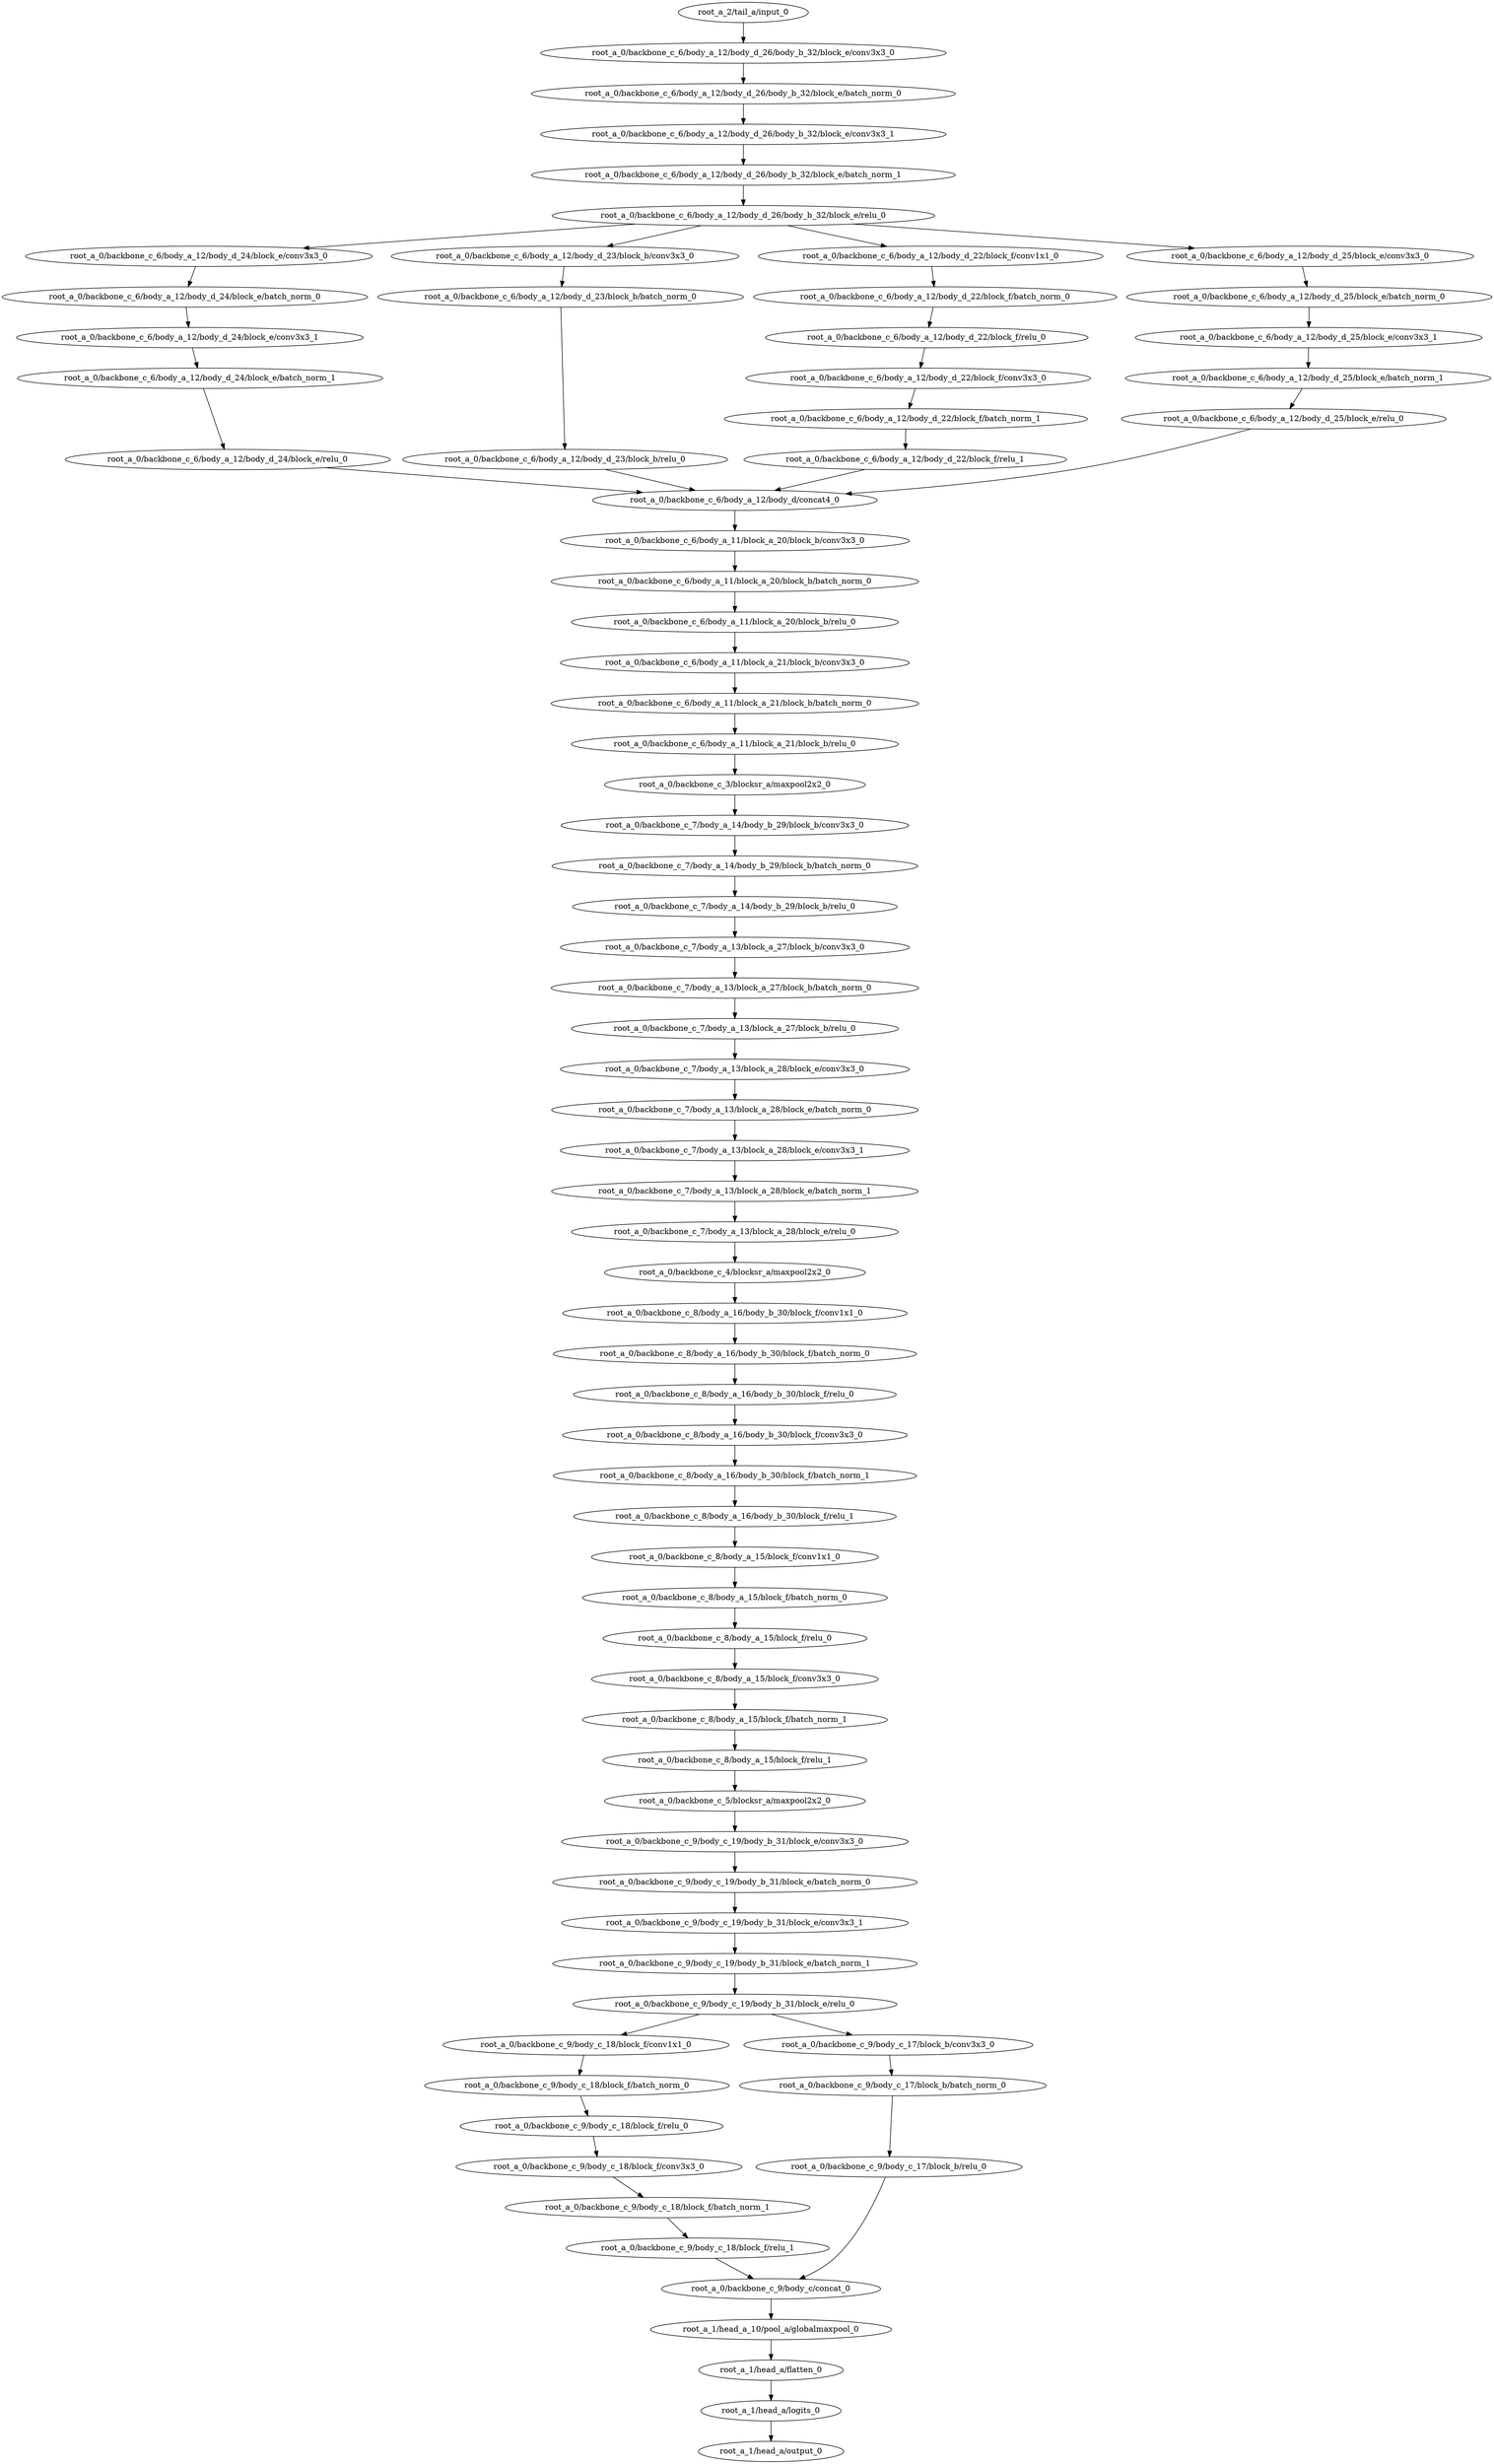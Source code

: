 digraph root_a {
	"root_a_2/tail_a/input_0"
	"root_a_0/backbone_c_6/body_a_12/body_d_26/body_b_32/block_e/conv3x3_0"
	"root_a_0/backbone_c_6/body_a_12/body_d_26/body_b_32/block_e/batch_norm_0"
	"root_a_0/backbone_c_6/body_a_12/body_d_26/body_b_32/block_e/conv3x3_1"
	"root_a_0/backbone_c_6/body_a_12/body_d_26/body_b_32/block_e/batch_norm_1"
	"root_a_0/backbone_c_6/body_a_12/body_d_26/body_b_32/block_e/relu_0"
	"root_a_0/backbone_c_6/body_a_12/body_d_24/block_e/conv3x3_0"
	"root_a_0/backbone_c_6/body_a_12/body_d_24/block_e/batch_norm_0"
	"root_a_0/backbone_c_6/body_a_12/body_d_24/block_e/conv3x3_1"
	"root_a_0/backbone_c_6/body_a_12/body_d_24/block_e/batch_norm_1"
	"root_a_0/backbone_c_6/body_a_12/body_d_24/block_e/relu_0"
	"root_a_0/backbone_c_6/body_a_12/body_d_23/block_b/conv3x3_0"
	"root_a_0/backbone_c_6/body_a_12/body_d_23/block_b/batch_norm_0"
	"root_a_0/backbone_c_6/body_a_12/body_d_23/block_b/relu_0"
	"root_a_0/backbone_c_6/body_a_12/body_d_22/block_f/conv1x1_0"
	"root_a_0/backbone_c_6/body_a_12/body_d_22/block_f/batch_norm_0"
	"root_a_0/backbone_c_6/body_a_12/body_d_22/block_f/relu_0"
	"root_a_0/backbone_c_6/body_a_12/body_d_22/block_f/conv3x3_0"
	"root_a_0/backbone_c_6/body_a_12/body_d_22/block_f/batch_norm_1"
	"root_a_0/backbone_c_6/body_a_12/body_d_22/block_f/relu_1"
	"root_a_0/backbone_c_6/body_a_12/body_d_25/block_e/conv3x3_0"
	"root_a_0/backbone_c_6/body_a_12/body_d_25/block_e/batch_norm_0"
	"root_a_0/backbone_c_6/body_a_12/body_d_25/block_e/conv3x3_1"
	"root_a_0/backbone_c_6/body_a_12/body_d_25/block_e/batch_norm_1"
	"root_a_0/backbone_c_6/body_a_12/body_d_25/block_e/relu_0"
	"root_a_0/backbone_c_6/body_a_12/body_d/concat4_0"
	"root_a_0/backbone_c_6/body_a_11/block_a_20/block_b/conv3x3_0"
	"root_a_0/backbone_c_6/body_a_11/block_a_20/block_b/batch_norm_0"
	"root_a_0/backbone_c_6/body_a_11/block_a_20/block_b/relu_0"
	"root_a_0/backbone_c_6/body_a_11/block_a_21/block_b/conv3x3_0"
	"root_a_0/backbone_c_6/body_a_11/block_a_21/block_b/batch_norm_0"
	"root_a_0/backbone_c_6/body_a_11/block_a_21/block_b/relu_0"
	"root_a_0/backbone_c_3/blocksr_a/maxpool2x2_0"
	"root_a_0/backbone_c_7/body_a_14/body_b_29/block_b/conv3x3_0"
	"root_a_0/backbone_c_7/body_a_14/body_b_29/block_b/batch_norm_0"
	"root_a_0/backbone_c_7/body_a_14/body_b_29/block_b/relu_0"
	"root_a_0/backbone_c_7/body_a_13/block_a_27/block_b/conv3x3_0"
	"root_a_0/backbone_c_7/body_a_13/block_a_27/block_b/batch_norm_0"
	"root_a_0/backbone_c_7/body_a_13/block_a_27/block_b/relu_0"
	"root_a_0/backbone_c_7/body_a_13/block_a_28/block_e/conv3x3_0"
	"root_a_0/backbone_c_7/body_a_13/block_a_28/block_e/batch_norm_0"
	"root_a_0/backbone_c_7/body_a_13/block_a_28/block_e/conv3x3_1"
	"root_a_0/backbone_c_7/body_a_13/block_a_28/block_e/batch_norm_1"
	"root_a_0/backbone_c_7/body_a_13/block_a_28/block_e/relu_0"
	"root_a_0/backbone_c_4/blocksr_a/maxpool2x2_0"
	"root_a_0/backbone_c_8/body_a_16/body_b_30/block_f/conv1x1_0"
	"root_a_0/backbone_c_8/body_a_16/body_b_30/block_f/batch_norm_0"
	"root_a_0/backbone_c_8/body_a_16/body_b_30/block_f/relu_0"
	"root_a_0/backbone_c_8/body_a_16/body_b_30/block_f/conv3x3_0"
	"root_a_0/backbone_c_8/body_a_16/body_b_30/block_f/batch_norm_1"
	"root_a_0/backbone_c_8/body_a_16/body_b_30/block_f/relu_1"
	"root_a_0/backbone_c_8/body_a_15/block_f/conv1x1_0"
	"root_a_0/backbone_c_8/body_a_15/block_f/batch_norm_0"
	"root_a_0/backbone_c_8/body_a_15/block_f/relu_0"
	"root_a_0/backbone_c_8/body_a_15/block_f/conv3x3_0"
	"root_a_0/backbone_c_8/body_a_15/block_f/batch_norm_1"
	"root_a_0/backbone_c_8/body_a_15/block_f/relu_1"
	"root_a_0/backbone_c_5/blocksr_a/maxpool2x2_0"
	"root_a_0/backbone_c_9/body_c_19/body_b_31/block_e/conv3x3_0"
	"root_a_0/backbone_c_9/body_c_19/body_b_31/block_e/batch_norm_0"
	"root_a_0/backbone_c_9/body_c_19/body_b_31/block_e/conv3x3_1"
	"root_a_0/backbone_c_9/body_c_19/body_b_31/block_e/batch_norm_1"
	"root_a_0/backbone_c_9/body_c_19/body_b_31/block_e/relu_0"
	"root_a_0/backbone_c_9/body_c_18/block_f/conv1x1_0"
	"root_a_0/backbone_c_9/body_c_18/block_f/batch_norm_0"
	"root_a_0/backbone_c_9/body_c_18/block_f/relu_0"
	"root_a_0/backbone_c_9/body_c_18/block_f/conv3x3_0"
	"root_a_0/backbone_c_9/body_c_18/block_f/batch_norm_1"
	"root_a_0/backbone_c_9/body_c_18/block_f/relu_1"
	"root_a_0/backbone_c_9/body_c_17/block_b/conv3x3_0"
	"root_a_0/backbone_c_9/body_c_17/block_b/batch_norm_0"
	"root_a_0/backbone_c_9/body_c_17/block_b/relu_0"
	"root_a_0/backbone_c_9/body_c/concat_0"
	"root_a_1/head_a_10/pool_a/globalmaxpool_0"
	"root_a_1/head_a/flatten_0"
	"root_a_1/head_a/logits_0"
	"root_a_1/head_a/output_0"

	"root_a_2/tail_a/input_0" -> "root_a_0/backbone_c_6/body_a_12/body_d_26/body_b_32/block_e/conv3x3_0"
	"root_a_0/backbone_c_6/body_a_12/body_d_26/body_b_32/block_e/conv3x3_0" -> "root_a_0/backbone_c_6/body_a_12/body_d_26/body_b_32/block_e/batch_norm_0"
	"root_a_0/backbone_c_6/body_a_12/body_d_26/body_b_32/block_e/batch_norm_0" -> "root_a_0/backbone_c_6/body_a_12/body_d_26/body_b_32/block_e/conv3x3_1"
	"root_a_0/backbone_c_6/body_a_12/body_d_26/body_b_32/block_e/conv3x3_1" -> "root_a_0/backbone_c_6/body_a_12/body_d_26/body_b_32/block_e/batch_norm_1"
	"root_a_0/backbone_c_6/body_a_12/body_d_26/body_b_32/block_e/batch_norm_1" -> "root_a_0/backbone_c_6/body_a_12/body_d_26/body_b_32/block_e/relu_0"
	"root_a_0/backbone_c_6/body_a_12/body_d_26/body_b_32/block_e/relu_0" -> "root_a_0/backbone_c_6/body_a_12/body_d_24/block_e/conv3x3_0"
	"root_a_0/backbone_c_6/body_a_12/body_d_24/block_e/conv3x3_0" -> "root_a_0/backbone_c_6/body_a_12/body_d_24/block_e/batch_norm_0"
	"root_a_0/backbone_c_6/body_a_12/body_d_24/block_e/batch_norm_0" -> "root_a_0/backbone_c_6/body_a_12/body_d_24/block_e/conv3x3_1"
	"root_a_0/backbone_c_6/body_a_12/body_d_24/block_e/conv3x3_1" -> "root_a_0/backbone_c_6/body_a_12/body_d_24/block_e/batch_norm_1"
	"root_a_0/backbone_c_6/body_a_12/body_d_24/block_e/batch_norm_1" -> "root_a_0/backbone_c_6/body_a_12/body_d_24/block_e/relu_0"
	"root_a_0/backbone_c_6/body_a_12/body_d_26/body_b_32/block_e/relu_0" -> "root_a_0/backbone_c_6/body_a_12/body_d_23/block_b/conv3x3_0"
	"root_a_0/backbone_c_6/body_a_12/body_d_23/block_b/conv3x3_0" -> "root_a_0/backbone_c_6/body_a_12/body_d_23/block_b/batch_norm_0"
	"root_a_0/backbone_c_6/body_a_12/body_d_23/block_b/batch_norm_0" -> "root_a_0/backbone_c_6/body_a_12/body_d_23/block_b/relu_0"
	"root_a_0/backbone_c_6/body_a_12/body_d_26/body_b_32/block_e/relu_0" -> "root_a_0/backbone_c_6/body_a_12/body_d_22/block_f/conv1x1_0"
	"root_a_0/backbone_c_6/body_a_12/body_d_22/block_f/conv1x1_0" -> "root_a_0/backbone_c_6/body_a_12/body_d_22/block_f/batch_norm_0"
	"root_a_0/backbone_c_6/body_a_12/body_d_22/block_f/batch_norm_0" -> "root_a_0/backbone_c_6/body_a_12/body_d_22/block_f/relu_0"
	"root_a_0/backbone_c_6/body_a_12/body_d_22/block_f/relu_0" -> "root_a_0/backbone_c_6/body_a_12/body_d_22/block_f/conv3x3_0"
	"root_a_0/backbone_c_6/body_a_12/body_d_22/block_f/conv3x3_0" -> "root_a_0/backbone_c_6/body_a_12/body_d_22/block_f/batch_norm_1"
	"root_a_0/backbone_c_6/body_a_12/body_d_22/block_f/batch_norm_1" -> "root_a_0/backbone_c_6/body_a_12/body_d_22/block_f/relu_1"
	"root_a_0/backbone_c_6/body_a_12/body_d_26/body_b_32/block_e/relu_0" -> "root_a_0/backbone_c_6/body_a_12/body_d_25/block_e/conv3x3_0"
	"root_a_0/backbone_c_6/body_a_12/body_d_25/block_e/conv3x3_0" -> "root_a_0/backbone_c_6/body_a_12/body_d_25/block_e/batch_norm_0"
	"root_a_0/backbone_c_6/body_a_12/body_d_25/block_e/batch_norm_0" -> "root_a_0/backbone_c_6/body_a_12/body_d_25/block_e/conv3x3_1"
	"root_a_0/backbone_c_6/body_a_12/body_d_25/block_e/conv3x3_1" -> "root_a_0/backbone_c_6/body_a_12/body_d_25/block_e/batch_norm_1"
	"root_a_0/backbone_c_6/body_a_12/body_d_25/block_e/batch_norm_1" -> "root_a_0/backbone_c_6/body_a_12/body_d_25/block_e/relu_0"
	"root_a_0/backbone_c_6/body_a_12/body_d_24/block_e/relu_0" -> "root_a_0/backbone_c_6/body_a_12/body_d/concat4_0"
	"root_a_0/backbone_c_6/body_a_12/body_d_23/block_b/relu_0" -> "root_a_0/backbone_c_6/body_a_12/body_d/concat4_0"
	"root_a_0/backbone_c_6/body_a_12/body_d_22/block_f/relu_1" -> "root_a_0/backbone_c_6/body_a_12/body_d/concat4_0"
	"root_a_0/backbone_c_6/body_a_12/body_d_25/block_e/relu_0" -> "root_a_0/backbone_c_6/body_a_12/body_d/concat4_0"
	"root_a_0/backbone_c_6/body_a_12/body_d/concat4_0" -> "root_a_0/backbone_c_6/body_a_11/block_a_20/block_b/conv3x3_0"
	"root_a_0/backbone_c_6/body_a_11/block_a_20/block_b/conv3x3_0" -> "root_a_0/backbone_c_6/body_a_11/block_a_20/block_b/batch_norm_0"
	"root_a_0/backbone_c_6/body_a_11/block_a_20/block_b/batch_norm_0" -> "root_a_0/backbone_c_6/body_a_11/block_a_20/block_b/relu_0"
	"root_a_0/backbone_c_6/body_a_11/block_a_20/block_b/relu_0" -> "root_a_0/backbone_c_6/body_a_11/block_a_21/block_b/conv3x3_0"
	"root_a_0/backbone_c_6/body_a_11/block_a_21/block_b/conv3x3_0" -> "root_a_0/backbone_c_6/body_a_11/block_a_21/block_b/batch_norm_0"
	"root_a_0/backbone_c_6/body_a_11/block_a_21/block_b/batch_norm_0" -> "root_a_0/backbone_c_6/body_a_11/block_a_21/block_b/relu_0"
	"root_a_0/backbone_c_6/body_a_11/block_a_21/block_b/relu_0" -> "root_a_0/backbone_c_3/blocksr_a/maxpool2x2_0"
	"root_a_0/backbone_c_3/blocksr_a/maxpool2x2_0" -> "root_a_0/backbone_c_7/body_a_14/body_b_29/block_b/conv3x3_0"
	"root_a_0/backbone_c_7/body_a_14/body_b_29/block_b/conv3x3_0" -> "root_a_0/backbone_c_7/body_a_14/body_b_29/block_b/batch_norm_0"
	"root_a_0/backbone_c_7/body_a_14/body_b_29/block_b/batch_norm_0" -> "root_a_0/backbone_c_7/body_a_14/body_b_29/block_b/relu_0"
	"root_a_0/backbone_c_7/body_a_14/body_b_29/block_b/relu_0" -> "root_a_0/backbone_c_7/body_a_13/block_a_27/block_b/conv3x3_0"
	"root_a_0/backbone_c_7/body_a_13/block_a_27/block_b/conv3x3_0" -> "root_a_0/backbone_c_7/body_a_13/block_a_27/block_b/batch_norm_0"
	"root_a_0/backbone_c_7/body_a_13/block_a_27/block_b/batch_norm_0" -> "root_a_0/backbone_c_7/body_a_13/block_a_27/block_b/relu_0"
	"root_a_0/backbone_c_7/body_a_13/block_a_27/block_b/relu_0" -> "root_a_0/backbone_c_7/body_a_13/block_a_28/block_e/conv3x3_0"
	"root_a_0/backbone_c_7/body_a_13/block_a_28/block_e/conv3x3_0" -> "root_a_0/backbone_c_7/body_a_13/block_a_28/block_e/batch_norm_0"
	"root_a_0/backbone_c_7/body_a_13/block_a_28/block_e/batch_norm_0" -> "root_a_0/backbone_c_7/body_a_13/block_a_28/block_e/conv3x3_1"
	"root_a_0/backbone_c_7/body_a_13/block_a_28/block_e/conv3x3_1" -> "root_a_0/backbone_c_7/body_a_13/block_a_28/block_e/batch_norm_1"
	"root_a_0/backbone_c_7/body_a_13/block_a_28/block_e/batch_norm_1" -> "root_a_0/backbone_c_7/body_a_13/block_a_28/block_e/relu_0"
	"root_a_0/backbone_c_7/body_a_13/block_a_28/block_e/relu_0" -> "root_a_0/backbone_c_4/blocksr_a/maxpool2x2_0"
	"root_a_0/backbone_c_4/blocksr_a/maxpool2x2_0" -> "root_a_0/backbone_c_8/body_a_16/body_b_30/block_f/conv1x1_0"
	"root_a_0/backbone_c_8/body_a_16/body_b_30/block_f/conv1x1_0" -> "root_a_0/backbone_c_8/body_a_16/body_b_30/block_f/batch_norm_0"
	"root_a_0/backbone_c_8/body_a_16/body_b_30/block_f/batch_norm_0" -> "root_a_0/backbone_c_8/body_a_16/body_b_30/block_f/relu_0"
	"root_a_0/backbone_c_8/body_a_16/body_b_30/block_f/relu_0" -> "root_a_0/backbone_c_8/body_a_16/body_b_30/block_f/conv3x3_0"
	"root_a_0/backbone_c_8/body_a_16/body_b_30/block_f/conv3x3_0" -> "root_a_0/backbone_c_8/body_a_16/body_b_30/block_f/batch_norm_1"
	"root_a_0/backbone_c_8/body_a_16/body_b_30/block_f/batch_norm_1" -> "root_a_0/backbone_c_8/body_a_16/body_b_30/block_f/relu_1"
	"root_a_0/backbone_c_8/body_a_16/body_b_30/block_f/relu_1" -> "root_a_0/backbone_c_8/body_a_15/block_f/conv1x1_0"
	"root_a_0/backbone_c_8/body_a_15/block_f/conv1x1_0" -> "root_a_0/backbone_c_8/body_a_15/block_f/batch_norm_0"
	"root_a_0/backbone_c_8/body_a_15/block_f/batch_norm_0" -> "root_a_0/backbone_c_8/body_a_15/block_f/relu_0"
	"root_a_0/backbone_c_8/body_a_15/block_f/relu_0" -> "root_a_0/backbone_c_8/body_a_15/block_f/conv3x3_0"
	"root_a_0/backbone_c_8/body_a_15/block_f/conv3x3_0" -> "root_a_0/backbone_c_8/body_a_15/block_f/batch_norm_1"
	"root_a_0/backbone_c_8/body_a_15/block_f/batch_norm_1" -> "root_a_0/backbone_c_8/body_a_15/block_f/relu_1"
	"root_a_0/backbone_c_8/body_a_15/block_f/relu_1" -> "root_a_0/backbone_c_5/blocksr_a/maxpool2x2_0"
	"root_a_0/backbone_c_5/blocksr_a/maxpool2x2_0" -> "root_a_0/backbone_c_9/body_c_19/body_b_31/block_e/conv3x3_0"
	"root_a_0/backbone_c_9/body_c_19/body_b_31/block_e/conv3x3_0" -> "root_a_0/backbone_c_9/body_c_19/body_b_31/block_e/batch_norm_0"
	"root_a_0/backbone_c_9/body_c_19/body_b_31/block_e/batch_norm_0" -> "root_a_0/backbone_c_9/body_c_19/body_b_31/block_e/conv3x3_1"
	"root_a_0/backbone_c_9/body_c_19/body_b_31/block_e/conv3x3_1" -> "root_a_0/backbone_c_9/body_c_19/body_b_31/block_e/batch_norm_1"
	"root_a_0/backbone_c_9/body_c_19/body_b_31/block_e/batch_norm_1" -> "root_a_0/backbone_c_9/body_c_19/body_b_31/block_e/relu_0"
	"root_a_0/backbone_c_9/body_c_19/body_b_31/block_e/relu_0" -> "root_a_0/backbone_c_9/body_c_18/block_f/conv1x1_0"
	"root_a_0/backbone_c_9/body_c_18/block_f/conv1x1_0" -> "root_a_0/backbone_c_9/body_c_18/block_f/batch_norm_0"
	"root_a_0/backbone_c_9/body_c_18/block_f/batch_norm_0" -> "root_a_0/backbone_c_9/body_c_18/block_f/relu_0"
	"root_a_0/backbone_c_9/body_c_18/block_f/relu_0" -> "root_a_0/backbone_c_9/body_c_18/block_f/conv3x3_0"
	"root_a_0/backbone_c_9/body_c_18/block_f/conv3x3_0" -> "root_a_0/backbone_c_9/body_c_18/block_f/batch_norm_1"
	"root_a_0/backbone_c_9/body_c_18/block_f/batch_norm_1" -> "root_a_0/backbone_c_9/body_c_18/block_f/relu_1"
	"root_a_0/backbone_c_9/body_c_19/body_b_31/block_e/relu_0" -> "root_a_0/backbone_c_9/body_c_17/block_b/conv3x3_0"
	"root_a_0/backbone_c_9/body_c_17/block_b/conv3x3_0" -> "root_a_0/backbone_c_9/body_c_17/block_b/batch_norm_0"
	"root_a_0/backbone_c_9/body_c_17/block_b/batch_norm_0" -> "root_a_0/backbone_c_9/body_c_17/block_b/relu_0"
	"root_a_0/backbone_c_9/body_c_18/block_f/relu_1" -> "root_a_0/backbone_c_9/body_c/concat_0"
	"root_a_0/backbone_c_9/body_c_17/block_b/relu_0" -> "root_a_0/backbone_c_9/body_c/concat_0"
	"root_a_0/backbone_c_9/body_c/concat_0" -> "root_a_1/head_a_10/pool_a/globalmaxpool_0"
	"root_a_1/head_a_10/pool_a/globalmaxpool_0" -> "root_a_1/head_a/flatten_0"
	"root_a_1/head_a/flatten_0" -> "root_a_1/head_a/logits_0"
	"root_a_1/head_a/logits_0" -> "root_a_1/head_a/output_0"

}